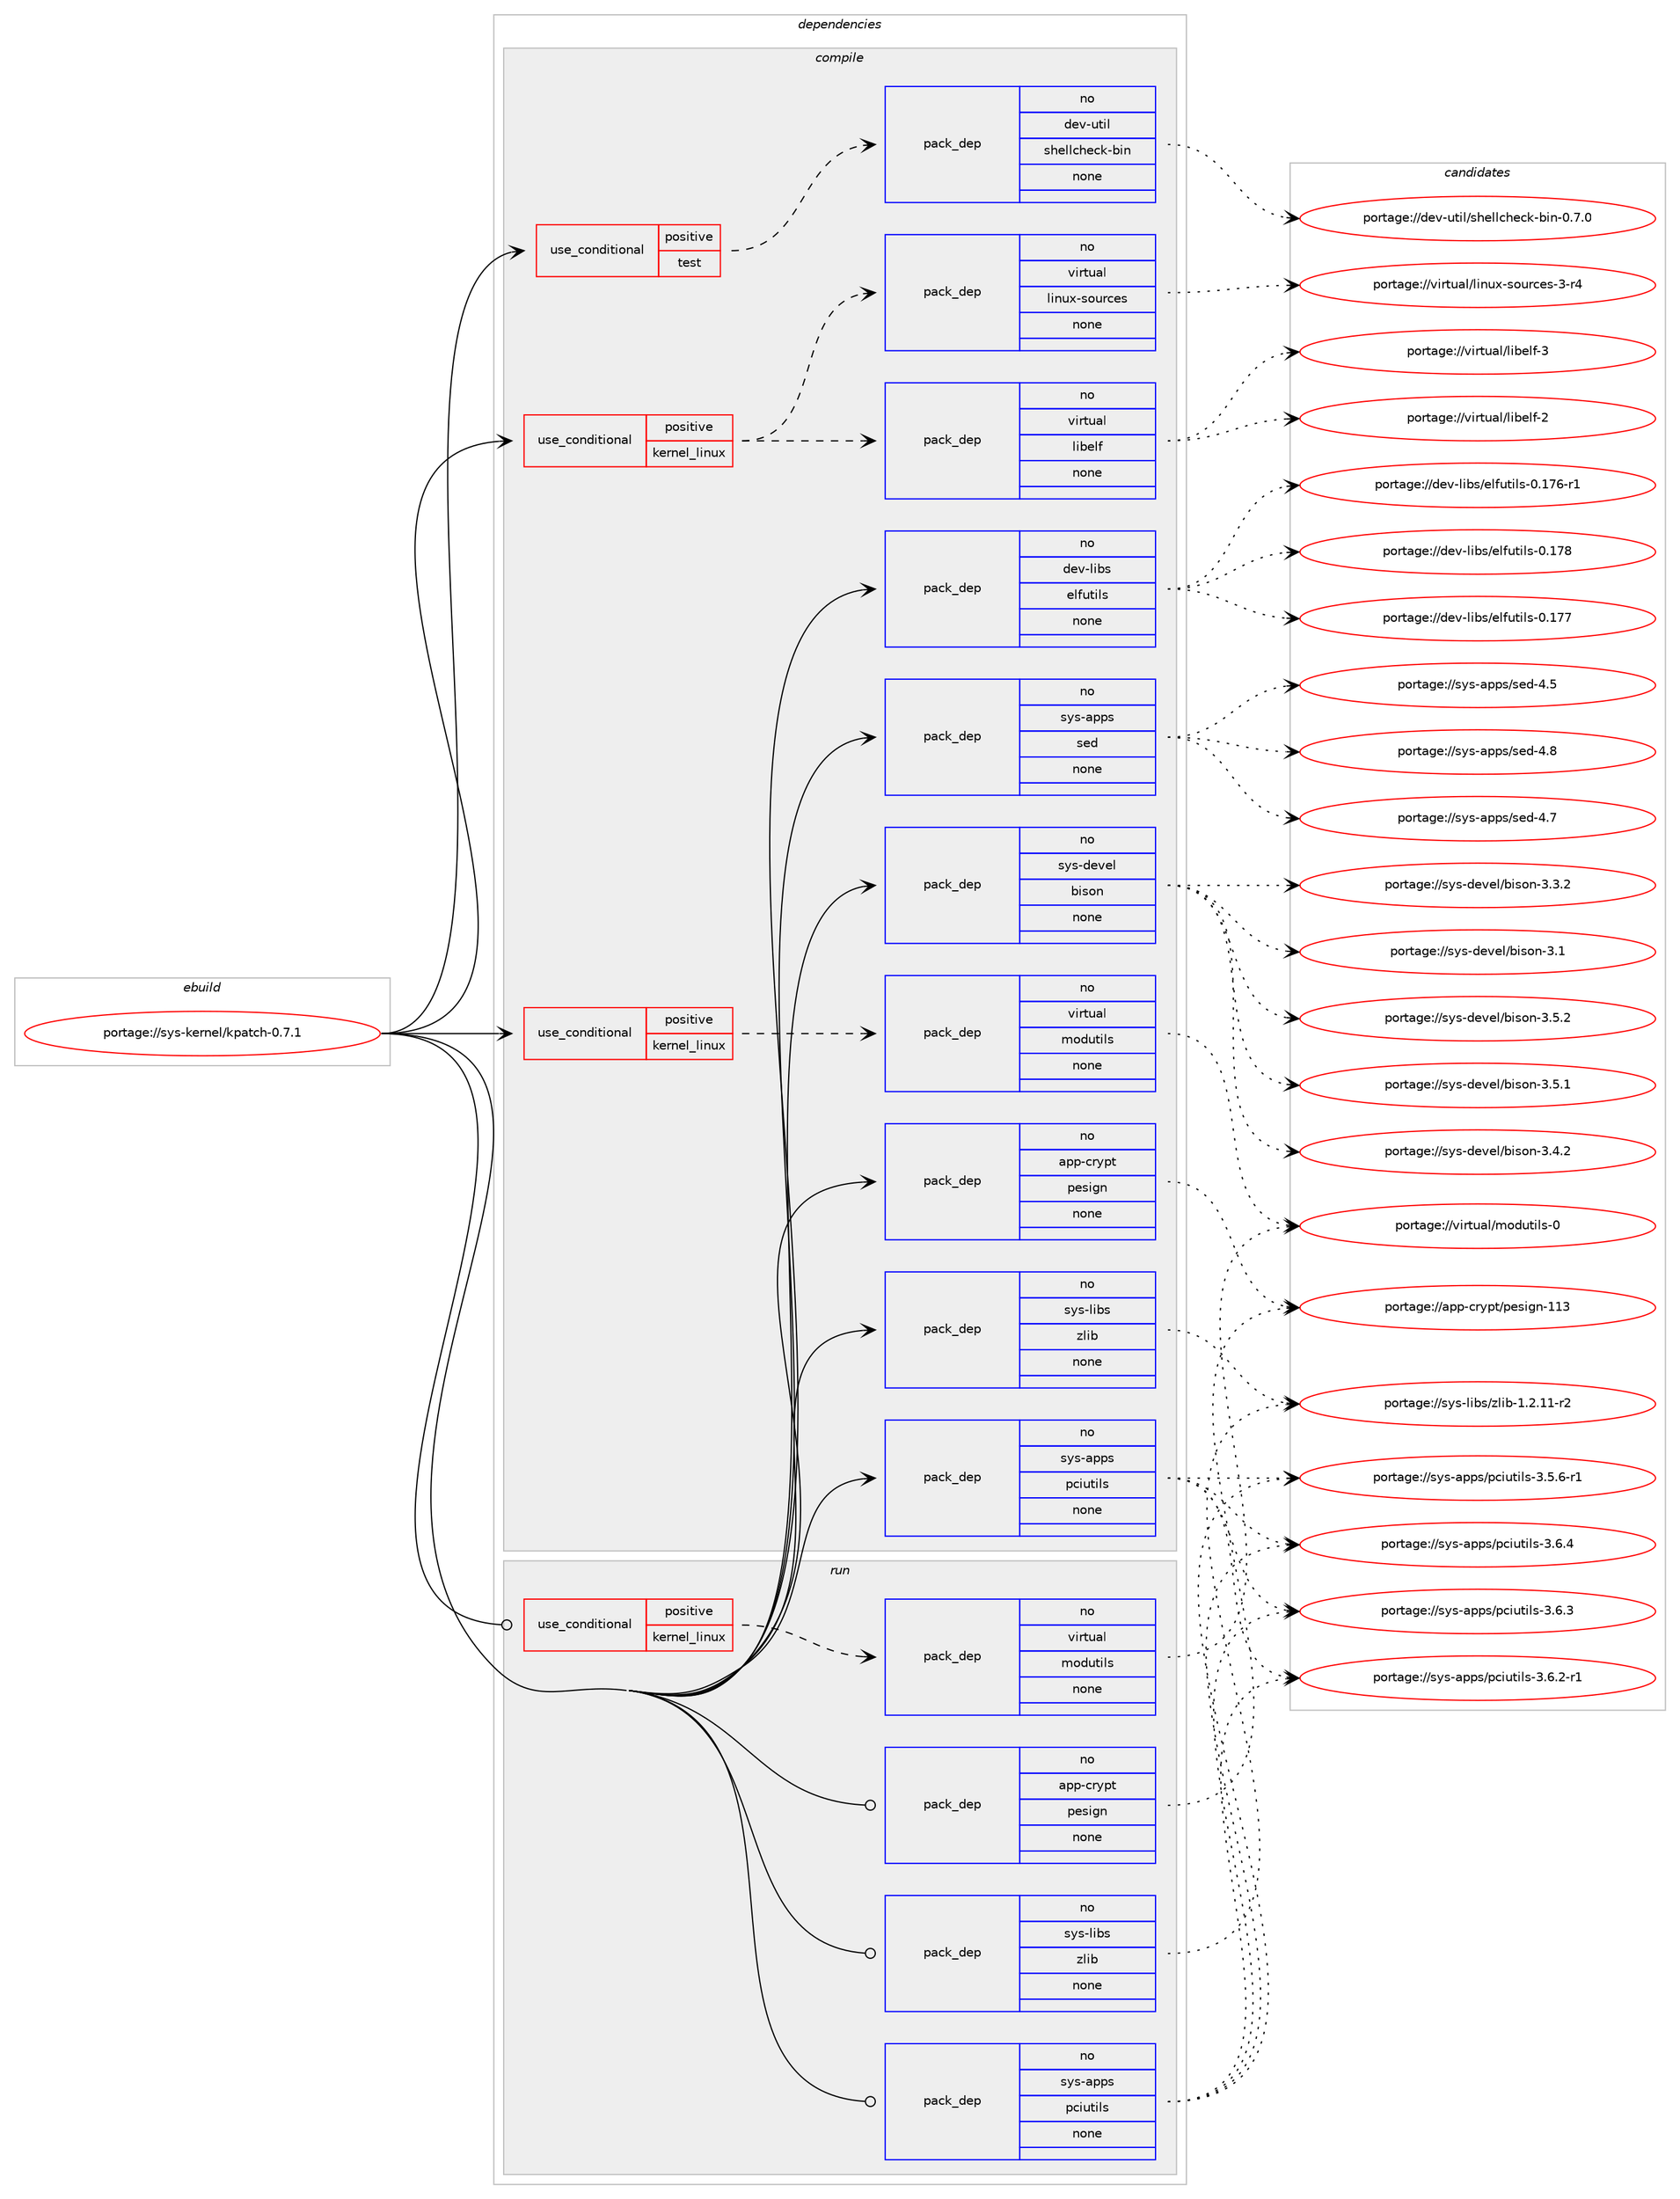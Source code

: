 digraph prolog {

# *************
# Graph options
# *************

newrank=true;
concentrate=true;
compound=true;
graph [rankdir=LR,fontname=Helvetica,fontsize=10,ranksep=1.5];#, ranksep=2.5, nodesep=0.2];
edge  [arrowhead=vee];
node  [fontname=Helvetica,fontsize=10];

# **********
# The ebuild
# **********

subgraph cluster_leftcol {
color=gray;
rank=same;
label=<<i>ebuild</i>>;
id [label="portage://sys-kernel/kpatch-0.7.1", color=red, width=4, href="../sys-kernel/kpatch-0.7.1.svg"];
}

# ****************
# The dependencies
# ****************

subgraph cluster_midcol {
color=gray;
label=<<i>dependencies</i>>;
subgraph cluster_compile {
fillcolor="#eeeeee";
style=filled;
label=<<i>compile</i>>;
subgraph cond5920 {
dependency31775 [label=<<TABLE BORDER="0" CELLBORDER="1" CELLSPACING="0" CELLPADDING="4"><TR><TD ROWSPAN="3" CELLPADDING="10">use_conditional</TD></TR><TR><TD>positive</TD></TR><TR><TD>kernel_linux</TD></TR></TABLE>>, shape=none, color=red];
subgraph pack25061 {
dependency31776 [label=<<TABLE BORDER="0" CELLBORDER="1" CELLSPACING="0" CELLPADDING="4" WIDTH="220"><TR><TD ROWSPAN="6" CELLPADDING="30">pack_dep</TD></TR><TR><TD WIDTH="110">no</TD></TR><TR><TD>virtual</TD></TR><TR><TD>linux-sources</TD></TR><TR><TD>none</TD></TR><TR><TD></TD></TR></TABLE>>, shape=none, color=blue];
}
dependency31775:e -> dependency31776:w [weight=20,style="dashed",arrowhead="vee"];
subgraph pack25062 {
dependency31777 [label=<<TABLE BORDER="0" CELLBORDER="1" CELLSPACING="0" CELLPADDING="4" WIDTH="220"><TR><TD ROWSPAN="6" CELLPADDING="30">pack_dep</TD></TR><TR><TD WIDTH="110">no</TD></TR><TR><TD>virtual</TD></TR><TR><TD>libelf</TD></TR><TR><TD>none</TD></TR><TR><TD></TD></TR></TABLE>>, shape=none, color=blue];
}
dependency31775:e -> dependency31777:w [weight=20,style="dashed",arrowhead="vee"];
}
id:e -> dependency31775:w [weight=20,style="solid",arrowhead="vee"];
subgraph cond5921 {
dependency31778 [label=<<TABLE BORDER="0" CELLBORDER="1" CELLSPACING="0" CELLPADDING="4"><TR><TD ROWSPAN="3" CELLPADDING="10">use_conditional</TD></TR><TR><TD>positive</TD></TR><TR><TD>kernel_linux</TD></TR></TABLE>>, shape=none, color=red];
subgraph pack25063 {
dependency31779 [label=<<TABLE BORDER="0" CELLBORDER="1" CELLSPACING="0" CELLPADDING="4" WIDTH="220"><TR><TD ROWSPAN="6" CELLPADDING="30">pack_dep</TD></TR><TR><TD WIDTH="110">no</TD></TR><TR><TD>virtual</TD></TR><TR><TD>modutils</TD></TR><TR><TD>none</TD></TR><TR><TD></TD></TR></TABLE>>, shape=none, color=blue];
}
dependency31778:e -> dependency31779:w [weight=20,style="dashed",arrowhead="vee"];
}
id:e -> dependency31778:w [weight=20,style="solid",arrowhead="vee"];
subgraph cond5922 {
dependency31780 [label=<<TABLE BORDER="0" CELLBORDER="1" CELLSPACING="0" CELLPADDING="4"><TR><TD ROWSPAN="3" CELLPADDING="10">use_conditional</TD></TR><TR><TD>positive</TD></TR><TR><TD>test</TD></TR></TABLE>>, shape=none, color=red];
subgraph pack25064 {
dependency31781 [label=<<TABLE BORDER="0" CELLBORDER="1" CELLSPACING="0" CELLPADDING="4" WIDTH="220"><TR><TD ROWSPAN="6" CELLPADDING="30">pack_dep</TD></TR><TR><TD WIDTH="110">no</TD></TR><TR><TD>dev-util</TD></TR><TR><TD>shellcheck-bin</TD></TR><TR><TD>none</TD></TR><TR><TD></TD></TR></TABLE>>, shape=none, color=blue];
}
dependency31780:e -> dependency31781:w [weight=20,style="dashed",arrowhead="vee"];
}
id:e -> dependency31780:w [weight=20,style="solid",arrowhead="vee"];
subgraph pack25065 {
dependency31782 [label=<<TABLE BORDER="0" CELLBORDER="1" CELLSPACING="0" CELLPADDING="4" WIDTH="220"><TR><TD ROWSPAN="6" CELLPADDING="30">pack_dep</TD></TR><TR><TD WIDTH="110">no</TD></TR><TR><TD>app-crypt</TD></TR><TR><TD>pesign</TD></TR><TR><TD>none</TD></TR><TR><TD></TD></TR></TABLE>>, shape=none, color=blue];
}
id:e -> dependency31782:w [weight=20,style="solid",arrowhead="vee"];
subgraph pack25066 {
dependency31783 [label=<<TABLE BORDER="0" CELLBORDER="1" CELLSPACING="0" CELLPADDING="4" WIDTH="220"><TR><TD ROWSPAN="6" CELLPADDING="30">pack_dep</TD></TR><TR><TD WIDTH="110">no</TD></TR><TR><TD>dev-libs</TD></TR><TR><TD>elfutils</TD></TR><TR><TD>none</TD></TR><TR><TD></TD></TR></TABLE>>, shape=none, color=blue];
}
id:e -> dependency31783:w [weight=20,style="solid",arrowhead="vee"];
subgraph pack25067 {
dependency31784 [label=<<TABLE BORDER="0" CELLBORDER="1" CELLSPACING="0" CELLPADDING="4" WIDTH="220"><TR><TD ROWSPAN="6" CELLPADDING="30">pack_dep</TD></TR><TR><TD WIDTH="110">no</TD></TR><TR><TD>sys-apps</TD></TR><TR><TD>pciutils</TD></TR><TR><TD>none</TD></TR><TR><TD></TD></TR></TABLE>>, shape=none, color=blue];
}
id:e -> dependency31784:w [weight=20,style="solid",arrowhead="vee"];
subgraph pack25068 {
dependency31785 [label=<<TABLE BORDER="0" CELLBORDER="1" CELLSPACING="0" CELLPADDING="4" WIDTH="220"><TR><TD ROWSPAN="6" CELLPADDING="30">pack_dep</TD></TR><TR><TD WIDTH="110">no</TD></TR><TR><TD>sys-apps</TD></TR><TR><TD>sed</TD></TR><TR><TD>none</TD></TR><TR><TD></TD></TR></TABLE>>, shape=none, color=blue];
}
id:e -> dependency31785:w [weight=20,style="solid",arrowhead="vee"];
subgraph pack25069 {
dependency31786 [label=<<TABLE BORDER="0" CELLBORDER="1" CELLSPACING="0" CELLPADDING="4" WIDTH="220"><TR><TD ROWSPAN="6" CELLPADDING="30">pack_dep</TD></TR><TR><TD WIDTH="110">no</TD></TR><TR><TD>sys-devel</TD></TR><TR><TD>bison</TD></TR><TR><TD>none</TD></TR><TR><TD></TD></TR></TABLE>>, shape=none, color=blue];
}
id:e -> dependency31786:w [weight=20,style="solid",arrowhead="vee"];
subgraph pack25070 {
dependency31787 [label=<<TABLE BORDER="0" CELLBORDER="1" CELLSPACING="0" CELLPADDING="4" WIDTH="220"><TR><TD ROWSPAN="6" CELLPADDING="30">pack_dep</TD></TR><TR><TD WIDTH="110">no</TD></TR><TR><TD>sys-libs</TD></TR><TR><TD>zlib</TD></TR><TR><TD>none</TD></TR><TR><TD></TD></TR></TABLE>>, shape=none, color=blue];
}
id:e -> dependency31787:w [weight=20,style="solid",arrowhead="vee"];
}
subgraph cluster_compileandrun {
fillcolor="#eeeeee";
style=filled;
label=<<i>compile and run</i>>;
}
subgraph cluster_run {
fillcolor="#eeeeee";
style=filled;
label=<<i>run</i>>;
subgraph cond5923 {
dependency31788 [label=<<TABLE BORDER="0" CELLBORDER="1" CELLSPACING="0" CELLPADDING="4"><TR><TD ROWSPAN="3" CELLPADDING="10">use_conditional</TD></TR><TR><TD>positive</TD></TR><TR><TD>kernel_linux</TD></TR></TABLE>>, shape=none, color=red];
subgraph pack25071 {
dependency31789 [label=<<TABLE BORDER="0" CELLBORDER="1" CELLSPACING="0" CELLPADDING="4" WIDTH="220"><TR><TD ROWSPAN="6" CELLPADDING="30">pack_dep</TD></TR><TR><TD WIDTH="110">no</TD></TR><TR><TD>virtual</TD></TR><TR><TD>modutils</TD></TR><TR><TD>none</TD></TR><TR><TD></TD></TR></TABLE>>, shape=none, color=blue];
}
dependency31788:e -> dependency31789:w [weight=20,style="dashed",arrowhead="vee"];
}
id:e -> dependency31788:w [weight=20,style="solid",arrowhead="odot"];
subgraph pack25072 {
dependency31790 [label=<<TABLE BORDER="0" CELLBORDER="1" CELLSPACING="0" CELLPADDING="4" WIDTH="220"><TR><TD ROWSPAN="6" CELLPADDING="30">pack_dep</TD></TR><TR><TD WIDTH="110">no</TD></TR><TR><TD>app-crypt</TD></TR><TR><TD>pesign</TD></TR><TR><TD>none</TD></TR><TR><TD></TD></TR></TABLE>>, shape=none, color=blue];
}
id:e -> dependency31790:w [weight=20,style="solid",arrowhead="odot"];
subgraph pack25073 {
dependency31791 [label=<<TABLE BORDER="0" CELLBORDER="1" CELLSPACING="0" CELLPADDING="4" WIDTH="220"><TR><TD ROWSPAN="6" CELLPADDING="30">pack_dep</TD></TR><TR><TD WIDTH="110">no</TD></TR><TR><TD>sys-apps</TD></TR><TR><TD>pciutils</TD></TR><TR><TD>none</TD></TR><TR><TD></TD></TR></TABLE>>, shape=none, color=blue];
}
id:e -> dependency31791:w [weight=20,style="solid",arrowhead="odot"];
subgraph pack25074 {
dependency31792 [label=<<TABLE BORDER="0" CELLBORDER="1" CELLSPACING="0" CELLPADDING="4" WIDTH="220"><TR><TD ROWSPAN="6" CELLPADDING="30">pack_dep</TD></TR><TR><TD WIDTH="110">no</TD></TR><TR><TD>sys-libs</TD></TR><TR><TD>zlib</TD></TR><TR><TD>none</TD></TR><TR><TD></TD></TR></TABLE>>, shape=none, color=blue];
}
id:e -> dependency31792:w [weight=20,style="solid",arrowhead="odot"];
}
}

# **************
# The candidates
# **************

subgraph cluster_choices {
rank=same;
color=gray;
label=<<i>candidates</i>>;

subgraph choice25061 {
color=black;
nodesep=1;
choice1181051141161179710847108105110117120451151111171149910111545514511452 [label="portage://virtual/linux-sources-3-r4", color=red, width=4,href="../virtual/linux-sources-3-r4.svg"];
dependency31776:e -> choice1181051141161179710847108105110117120451151111171149910111545514511452:w [style=dotted,weight="100"];
}
subgraph choice25062 {
color=black;
nodesep=1;
choice1181051141161179710847108105981011081024551 [label="portage://virtual/libelf-3", color=red, width=4,href="../virtual/libelf-3.svg"];
choice1181051141161179710847108105981011081024550 [label="portage://virtual/libelf-2", color=red, width=4,href="../virtual/libelf-2.svg"];
dependency31777:e -> choice1181051141161179710847108105981011081024551:w [style=dotted,weight="100"];
dependency31777:e -> choice1181051141161179710847108105981011081024550:w [style=dotted,weight="100"];
}
subgraph choice25063 {
color=black;
nodesep=1;
choice11810511411611797108471091111001171161051081154548 [label="portage://virtual/modutils-0", color=red, width=4,href="../virtual/modutils-0.svg"];
dependency31779:e -> choice11810511411611797108471091111001171161051081154548:w [style=dotted,weight="100"];
}
subgraph choice25064 {
color=black;
nodesep=1;
choice100101118451171161051084711510410110810899104101991074598105110454846554648 [label="portage://dev-util/shellcheck-bin-0.7.0", color=red, width=4,href="../dev-util/shellcheck-bin-0.7.0.svg"];
dependency31781:e -> choice100101118451171161051084711510410110810899104101991074598105110454846554648:w [style=dotted,weight="100"];
}
subgraph choice25065 {
color=black;
nodesep=1;
choice9711211245991141211121164711210111510510311045494951 [label="portage://app-crypt/pesign-113", color=red, width=4,href="../app-crypt/pesign-113.svg"];
dependency31782:e -> choice9711211245991141211121164711210111510510311045494951:w [style=dotted,weight="100"];
}
subgraph choice25066 {
color=black;
nodesep=1;
choice100101118451081059811547101108102117116105108115454846495556 [label="portage://dev-libs/elfutils-0.178", color=red, width=4,href="../dev-libs/elfutils-0.178.svg"];
choice100101118451081059811547101108102117116105108115454846495555 [label="portage://dev-libs/elfutils-0.177", color=red, width=4,href="../dev-libs/elfutils-0.177.svg"];
choice1001011184510810598115471011081021171161051081154548464955544511449 [label="portage://dev-libs/elfutils-0.176-r1", color=red, width=4,href="../dev-libs/elfutils-0.176-r1.svg"];
dependency31783:e -> choice100101118451081059811547101108102117116105108115454846495556:w [style=dotted,weight="100"];
dependency31783:e -> choice100101118451081059811547101108102117116105108115454846495555:w [style=dotted,weight="100"];
dependency31783:e -> choice1001011184510810598115471011081021171161051081154548464955544511449:w [style=dotted,weight="100"];
}
subgraph choice25067 {
color=black;
nodesep=1;
choice11512111545971121121154711299105117116105108115455146544652 [label="portage://sys-apps/pciutils-3.6.4", color=red, width=4,href="../sys-apps/pciutils-3.6.4.svg"];
choice11512111545971121121154711299105117116105108115455146544651 [label="portage://sys-apps/pciutils-3.6.3", color=red, width=4,href="../sys-apps/pciutils-3.6.3.svg"];
choice115121115459711211211547112991051171161051081154551465446504511449 [label="portage://sys-apps/pciutils-3.6.2-r1", color=red, width=4,href="../sys-apps/pciutils-3.6.2-r1.svg"];
choice115121115459711211211547112991051171161051081154551465346544511449 [label="portage://sys-apps/pciutils-3.5.6-r1", color=red, width=4,href="../sys-apps/pciutils-3.5.6-r1.svg"];
dependency31784:e -> choice11512111545971121121154711299105117116105108115455146544652:w [style=dotted,weight="100"];
dependency31784:e -> choice11512111545971121121154711299105117116105108115455146544651:w [style=dotted,weight="100"];
dependency31784:e -> choice115121115459711211211547112991051171161051081154551465446504511449:w [style=dotted,weight="100"];
dependency31784:e -> choice115121115459711211211547112991051171161051081154551465346544511449:w [style=dotted,weight="100"];
}
subgraph choice25068 {
color=black;
nodesep=1;
choice11512111545971121121154711510110045524656 [label="portage://sys-apps/sed-4.8", color=red, width=4,href="../sys-apps/sed-4.8.svg"];
choice11512111545971121121154711510110045524655 [label="portage://sys-apps/sed-4.7", color=red, width=4,href="../sys-apps/sed-4.7.svg"];
choice11512111545971121121154711510110045524653 [label="portage://sys-apps/sed-4.5", color=red, width=4,href="../sys-apps/sed-4.5.svg"];
dependency31785:e -> choice11512111545971121121154711510110045524656:w [style=dotted,weight="100"];
dependency31785:e -> choice11512111545971121121154711510110045524655:w [style=dotted,weight="100"];
dependency31785:e -> choice11512111545971121121154711510110045524653:w [style=dotted,weight="100"];
}
subgraph choice25069 {
color=black;
nodesep=1;
choice115121115451001011181011084798105115111110455146534650 [label="portage://sys-devel/bison-3.5.2", color=red, width=4,href="../sys-devel/bison-3.5.2.svg"];
choice115121115451001011181011084798105115111110455146534649 [label="portage://sys-devel/bison-3.5.1", color=red, width=4,href="../sys-devel/bison-3.5.1.svg"];
choice115121115451001011181011084798105115111110455146524650 [label="portage://sys-devel/bison-3.4.2", color=red, width=4,href="../sys-devel/bison-3.4.2.svg"];
choice115121115451001011181011084798105115111110455146514650 [label="portage://sys-devel/bison-3.3.2", color=red, width=4,href="../sys-devel/bison-3.3.2.svg"];
choice11512111545100101118101108479810511511111045514649 [label="portage://sys-devel/bison-3.1", color=red, width=4,href="../sys-devel/bison-3.1.svg"];
dependency31786:e -> choice115121115451001011181011084798105115111110455146534650:w [style=dotted,weight="100"];
dependency31786:e -> choice115121115451001011181011084798105115111110455146534649:w [style=dotted,weight="100"];
dependency31786:e -> choice115121115451001011181011084798105115111110455146524650:w [style=dotted,weight="100"];
dependency31786:e -> choice115121115451001011181011084798105115111110455146514650:w [style=dotted,weight="100"];
dependency31786:e -> choice11512111545100101118101108479810511511111045514649:w [style=dotted,weight="100"];
}
subgraph choice25070 {
color=black;
nodesep=1;
choice11512111545108105981154712210810598454946504649494511450 [label="portage://sys-libs/zlib-1.2.11-r2", color=red, width=4,href="../sys-libs/zlib-1.2.11-r2.svg"];
dependency31787:e -> choice11512111545108105981154712210810598454946504649494511450:w [style=dotted,weight="100"];
}
subgraph choice25071 {
color=black;
nodesep=1;
choice11810511411611797108471091111001171161051081154548 [label="portage://virtual/modutils-0", color=red, width=4,href="../virtual/modutils-0.svg"];
dependency31789:e -> choice11810511411611797108471091111001171161051081154548:w [style=dotted,weight="100"];
}
subgraph choice25072 {
color=black;
nodesep=1;
choice9711211245991141211121164711210111510510311045494951 [label="portage://app-crypt/pesign-113", color=red, width=4,href="../app-crypt/pesign-113.svg"];
dependency31790:e -> choice9711211245991141211121164711210111510510311045494951:w [style=dotted,weight="100"];
}
subgraph choice25073 {
color=black;
nodesep=1;
choice11512111545971121121154711299105117116105108115455146544652 [label="portage://sys-apps/pciutils-3.6.4", color=red, width=4,href="../sys-apps/pciutils-3.6.4.svg"];
choice11512111545971121121154711299105117116105108115455146544651 [label="portage://sys-apps/pciutils-3.6.3", color=red, width=4,href="../sys-apps/pciutils-3.6.3.svg"];
choice115121115459711211211547112991051171161051081154551465446504511449 [label="portage://sys-apps/pciutils-3.6.2-r1", color=red, width=4,href="../sys-apps/pciutils-3.6.2-r1.svg"];
choice115121115459711211211547112991051171161051081154551465346544511449 [label="portage://sys-apps/pciutils-3.5.6-r1", color=red, width=4,href="../sys-apps/pciutils-3.5.6-r1.svg"];
dependency31791:e -> choice11512111545971121121154711299105117116105108115455146544652:w [style=dotted,weight="100"];
dependency31791:e -> choice11512111545971121121154711299105117116105108115455146544651:w [style=dotted,weight="100"];
dependency31791:e -> choice115121115459711211211547112991051171161051081154551465446504511449:w [style=dotted,weight="100"];
dependency31791:e -> choice115121115459711211211547112991051171161051081154551465346544511449:w [style=dotted,weight="100"];
}
subgraph choice25074 {
color=black;
nodesep=1;
choice11512111545108105981154712210810598454946504649494511450 [label="portage://sys-libs/zlib-1.2.11-r2", color=red, width=4,href="../sys-libs/zlib-1.2.11-r2.svg"];
dependency31792:e -> choice11512111545108105981154712210810598454946504649494511450:w [style=dotted,weight="100"];
}
}

}
